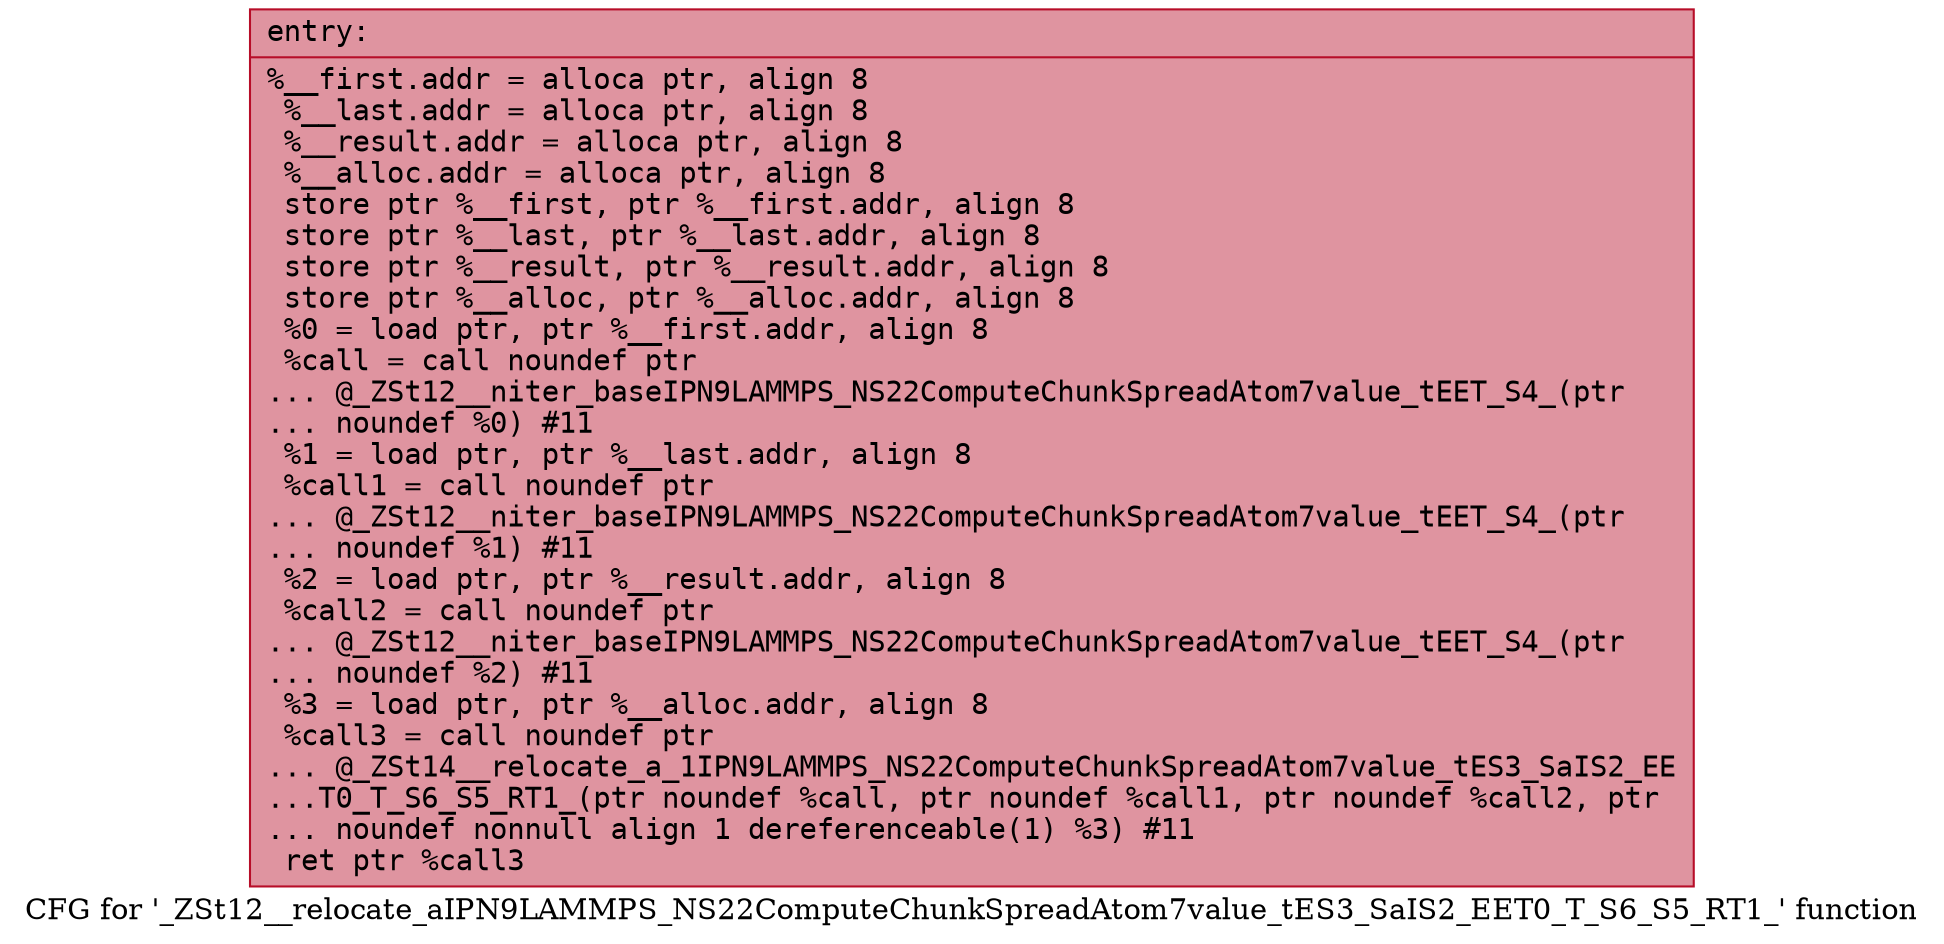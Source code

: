digraph "CFG for '_ZSt12__relocate_aIPN9LAMMPS_NS22ComputeChunkSpreadAtom7value_tES3_SaIS2_EET0_T_S6_S5_RT1_' function" {
	label="CFG for '_ZSt12__relocate_aIPN9LAMMPS_NS22ComputeChunkSpreadAtom7value_tES3_SaIS2_EET0_T_S6_S5_RT1_' function";

	Node0x55a8964b0cb0 [shape=record,color="#b70d28ff", style=filled, fillcolor="#b70d2870" fontname="Courier",label="{entry:\l|  %__first.addr = alloca ptr, align 8\l  %__last.addr = alloca ptr, align 8\l  %__result.addr = alloca ptr, align 8\l  %__alloc.addr = alloca ptr, align 8\l  store ptr %__first, ptr %__first.addr, align 8\l  store ptr %__last, ptr %__last.addr, align 8\l  store ptr %__result, ptr %__result.addr, align 8\l  store ptr %__alloc, ptr %__alloc.addr, align 8\l  %0 = load ptr, ptr %__first.addr, align 8\l  %call = call noundef ptr\l... @_ZSt12__niter_baseIPN9LAMMPS_NS22ComputeChunkSpreadAtom7value_tEET_S4_(ptr\l... noundef %0) #11\l  %1 = load ptr, ptr %__last.addr, align 8\l  %call1 = call noundef ptr\l... @_ZSt12__niter_baseIPN9LAMMPS_NS22ComputeChunkSpreadAtom7value_tEET_S4_(ptr\l... noundef %1) #11\l  %2 = load ptr, ptr %__result.addr, align 8\l  %call2 = call noundef ptr\l... @_ZSt12__niter_baseIPN9LAMMPS_NS22ComputeChunkSpreadAtom7value_tEET_S4_(ptr\l... noundef %2) #11\l  %3 = load ptr, ptr %__alloc.addr, align 8\l  %call3 = call noundef ptr\l... @_ZSt14__relocate_a_1IPN9LAMMPS_NS22ComputeChunkSpreadAtom7value_tES3_SaIS2_EE\l...T0_T_S6_S5_RT1_(ptr noundef %call, ptr noundef %call1, ptr noundef %call2, ptr\l... noundef nonnull align 1 dereferenceable(1) %3) #11\l  ret ptr %call3\l}"];
}
